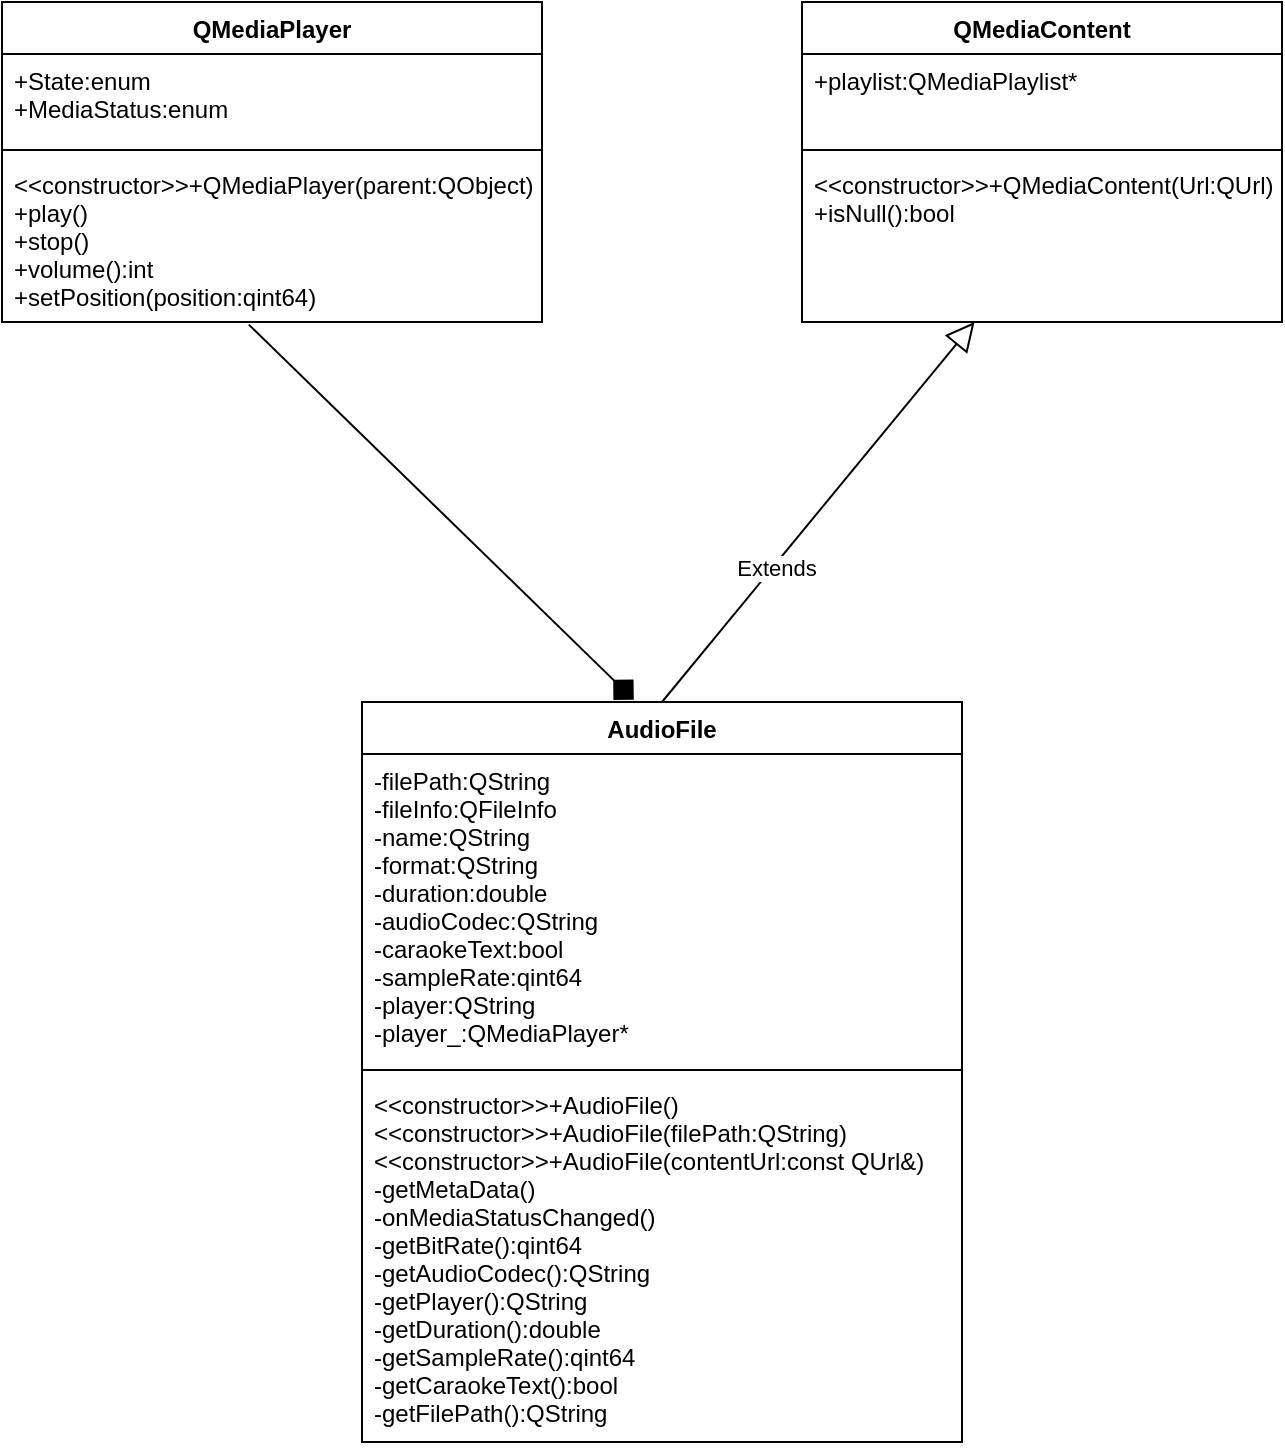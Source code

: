 <mxfile version="20.6.0" type="device"><diagram id="C5RBs43oDa-KdzZeNtuy" name="Page-1"><mxGraphModel dx="1380" dy="914" grid="1" gridSize="10" guides="1" tooltips="1" connect="1" arrows="1" fold="1" page="1" pageScale="1" pageWidth="827" pageHeight="1169" math="0" shadow="0"><root><mxCell id="WIyWlLk6GJQsqaUBKTNV-0"/><mxCell id="WIyWlLk6GJQsqaUBKTNV-1" parent="WIyWlLk6GJQsqaUBKTNV-0"/><mxCell id="OH8761X-W5ACEoyF8Q9o-18" style="rounded=0;orthogonalLoop=1;jettySize=auto;html=1;exitX=0.453;exitY=-0.003;exitDx=0;exitDy=0;entryX=0.457;entryY=1.016;entryDx=0;entryDy=0;entryPerimeter=0;endArrow=none;endFill=0;startArrow=diamond;startFill=1;exitPerimeter=0;endSize=8;startSize=12;" parent="WIyWlLk6GJQsqaUBKTNV-1" source="OH8761X-W5ACEoyF8Q9o-4" target="OH8761X-W5ACEoyF8Q9o-11" edge="1"><mxGeometry relative="1" as="geometry"/></mxCell><mxCell id="OH8761X-W5ACEoyF8Q9o-19" style="rounded=0;orthogonalLoop=1;jettySize=auto;html=1;exitX=0.5;exitY=0;exitDx=0;exitDy=0;startArrow=none;startFill=0;endArrow=block;endFill=0;endSize=12;" parent="WIyWlLk6GJQsqaUBKTNV-1" source="OH8761X-W5ACEoyF8Q9o-4" target="OH8761X-W5ACEoyF8Q9o-15" edge="1"><mxGeometry relative="1" as="geometry"/></mxCell><mxCell id="OH8761X-W5ACEoyF8Q9o-20" value="Extends" style="edgeLabel;html=1;align=center;verticalAlign=middle;resizable=0;points=[];" parent="OH8761X-W5ACEoyF8Q9o-19" vertex="1" connectable="0"><mxGeometry x="-0.288" y="-1" relative="1" as="geometry"><mxPoint as="offset"/></mxGeometry></mxCell><mxCell id="OH8761X-W5ACEoyF8Q9o-4" value="AudioFile" style="swimlane;fontStyle=1;align=center;verticalAlign=top;childLayout=stackLayout;horizontal=1;startSize=26;horizontalStack=0;resizeParent=1;resizeParentMax=0;resizeLast=0;collapsible=1;marginBottom=0;" parent="WIyWlLk6GJQsqaUBKTNV-1" vertex="1"><mxGeometry x="270" y="390" width="300" height="370" as="geometry"/></mxCell><mxCell id="OH8761X-W5ACEoyF8Q9o-5" value="-filePath:QString&#10;-fileInfo:QFileInfo&#10;-name:QString&#10;-format:QString&#10;-duration:double&#10;-audioCodec:QString&#10;-caraokeText:bool&#10;-sampleRate:qint64&#10;-player:QString&#10;-player_:QMediaPlayer*&#10;&#10;" style="text;strokeColor=none;fillColor=none;align=left;verticalAlign=top;spacingLeft=4;spacingRight=4;overflow=hidden;rotatable=0;points=[[0,0.5],[1,0.5]];portConstraint=eastwest;" parent="OH8761X-W5ACEoyF8Q9o-4" vertex="1"><mxGeometry y="26" width="300" height="154" as="geometry"/></mxCell><mxCell id="OH8761X-W5ACEoyF8Q9o-6" value="" style="line;strokeWidth=1;fillColor=none;align=left;verticalAlign=middle;spacingTop=-1;spacingLeft=3;spacingRight=3;rotatable=0;labelPosition=right;points=[];portConstraint=eastwest;strokeColor=inherit;" parent="OH8761X-W5ACEoyF8Q9o-4" vertex="1"><mxGeometry y="180" width="300" height="8" as="geometry"/></mxCell><mxCell id="OH8761X-W5ACEoyF8Q9o-7" value="&lt;&lt;constructor&gt;&gt;+AudioFile()&#10;&lt;&lt;constructor&gt;&gt;+AudioFile(filePath:QString)&#10;&lt;&lt;constructor&gt;&gt;+AudioFile(contentUrl:const QUrl&amp;)&#10;-getMetaData()&#10;-onMediaStatusChanged()&#10;-getBitRate():qint64&#10;-getAudioCodec():QString&#10;-getPlayer():QString&#10;-getDuration():double&#10;-getSampleRate():qint64&#10;-getCaraokeText():bool&#10;-getFilePath():QString" style="text;strokeColor=none;fillColor=none;align=left;verticalAlign=top;spacingLeft=4;spacingRight=4;overflow=hidden;rotatable=0;points=[[0,0.5],[1,0.5]];portConstraint=eastwest;" parent="OH8761X-W5ACEoyF8Q9o-4" vertex="1"><mxGeometry y="188" width="300" height="182" as="geometry"/></mxCell><mxCell id="OH8761X-W5ACEoyF8Q9o-8" value="QMediaPlayer" style="swimlane;fontStyle=1;align=center;verticalAlign=top;childLayout=stackLayout;horizontal=1;startSize=26;horizontalStack=0;resizeParent=1;resizeParentMax=0;resizeLast=0;collapsible=1;marginBottom=0;" parent="WIyWlLk6GJQsqaUBKTNV-1" vertex="1"><mxGeometry x="90" y="40" width="270" height="160" as="geometry"/></mxCell><mxCell id="OH8761X-W5ACEoyF8Q9o-9" value="+State:enum&#10;+MediaStatus:enum&#10;" style="text;strokeColor=none;fillColor=none;align=left;verticalAlign=top;spacingLeft=4;spacingRight=4;overflow=hidden;rotatable=0;points=[[0,0.5],[1,0.5]];portConstraint=eastwest;" parent="OH8761X-W5ACEoyF8Q9o-8" vertex="1"><mxGeometry y="26" width="270" height="44" as="geometry"/></mxCell><mxCell id="OH8761X-W5ACEoyF8Q9o-10" value="" style="line;strokeWidth=1;fillColor=none;align=left;verticalAlign=middle;spacingTop=-1;spacingLeft=3;spacingRight=3;rotatable=0;labelPosition=right;points=[];portConstraint=eastwest;strokeColor=inherit;" parent="OH8761X-W5ACEoyF8Q9o-8" vertex="1"><mxGeometry y="70" width="270" height="8" as="geometry"/></mxCell><mxCell id="OH8761X-W5ACEoyF8Q9o-11" value="&lt;&lt;constructor&gt;&gt;+QMediaPlayer(parent:QObject)&#10;+play()&#10;+stop()&#10;+volume():int&#10;+setPosition(position:qint64)" style="text;strokeColor=none;fillColor=none;align=left;verticalAlign=top;spacingLeft=4;spacingRight=4;overflow=hidden;rotatable=0;points=[[0,0.5],[1,0.5]];portConstraint=eastwest;" parent="OH8761X-W5ACEoyF8Q9o-8" vertex="1"><mxGeometry y="78" width="270" height="82" as="geometry"/></mxCell><mxCell id="OH8761X-W5ACEoyF8Q9o-12" value="QMediaContent" style="swimlane;fontStyle=1;align=center;verticalAlign=top;childLayout=stackLayout;horizontal=1;startSize=26;horizontalStack=0;resizeParent=1;resizeParentMax=0;resizeLast=0;collapsible=1;marginBottom=0;" parent="WIyWlLk6GJQsqaUBKTNV-1" vertex="1"><mxGeometry x="490" y="40" width="240" height="160" as="geometry"/></mxCell><mxCell id="OH8761X-W5ACEoyF8Q9o-13" value="+playlist:QMediaPlaylist*&#10;" style="text;strokeColor=none;fillColor=none;align=left;verticalAlign=top;spacingLeft=4;spacingRight=4;overflow=hidden;rotatable=0;points=[[0,0.5],[1,0.5]];portConstraint=eastwest;" parent="OH8761X-W5ACEoyF8Q9o-12" vertex="1"><mxGeometry y="26" width="240" height="44" as="geometry"/></mxCell><mxCell id="OH8761X-W5ACEoyF8Q9o-14" value="" style="line;strokeWidth=1;fillColor=none;align=left;verticalAlign=middle;spacingTop=-1;spacingLeft=3;spacingRight=3;rotatable=0;labelPosition=right;points=[];portConstraint=eastwest;strokeColor=inherit;" parent="OH8761X-W5ACEoyF8Q9o-12" vertex="1"><mxGeometry y="70" width="240" height="8" as="geometry"/></mxCell><mxCell id="OH8761X-W5ACEoyF8Q9o-15" value="&lt;&lt;constructor&gt;&gt;+QMediaContent(Url:QUrl)&#10;+isNull():bool" style="text;strokeColor=none;fillColor=none;align=left;verticalAlign=top;spacingLeft=4;spacingRight=4;overflow=hidden;rotatable=0;points=[[0,0.5],[1,0.5]];portConstraint=eastwest;" parent="OH8761X-W5ACEoyF8Q9o-12" vertex="1"><mxGeometry y="78" width="240" height="82" as="geometry"/></mxCell></root></mxGraphModel></diagram></mxfile>